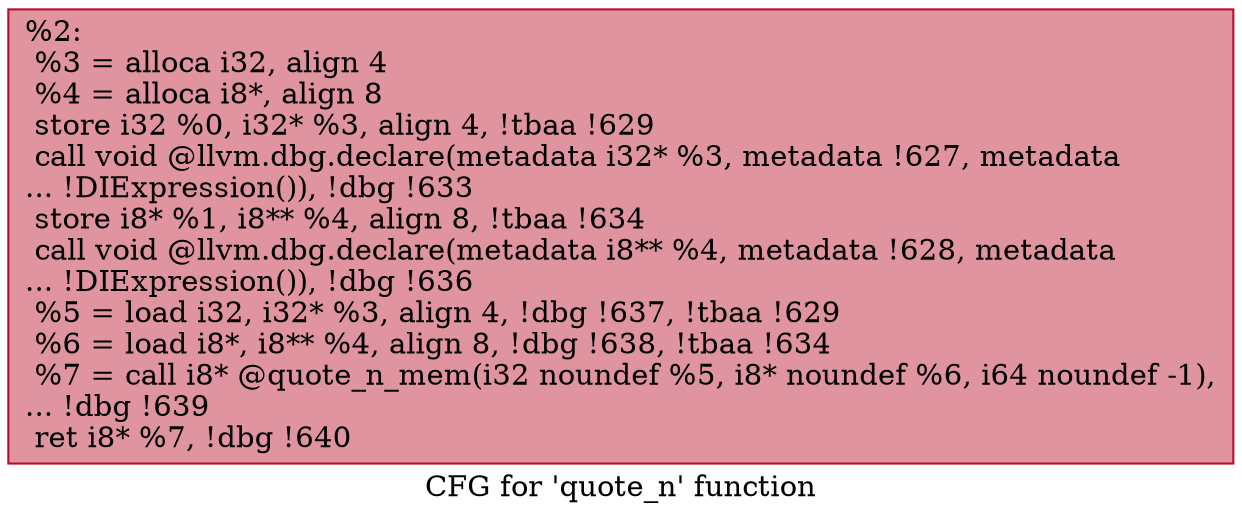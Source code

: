digraph "CFG for 'quote_n' function" {
	label="CFG for 'quote_n' function";

	Node0xa208d0 [shape=record,color="#b70d28ff", style=filled, fillcolor="#b70d2870",label="{%2:\l  %3 = alloca i32, align 4\l  %4 = alloca i8*, align 8\l  store i32 %0, i32* %3, align 4, !tbaa !629\l  call void @llvm.dbg.declare(metadata i32* %3, metadata !627, metadata\l... !DIExpression()), !dbg !633\l  store i8* %1, i8** %4, align 8, !tbaa !634\l  call void @llvm.dbg.declare(metadata i8** %4, metadata !628, metadata\l... !DIExpression()), !dbg !636\l  %5 = load i32, i32* %3, align 4, !dbg !637, !tbaa !629\l  %6 = load i8*, i8** %4, align 8, !dbg !638, !tbaa !634\l  %7 = call i8* @quote_n_mem(i32 noundef %5, i8* noundef %6, i64 noundef -1),\l... !dbg !639\l  ret i8* %7, !dbg !640\l}"];
}
